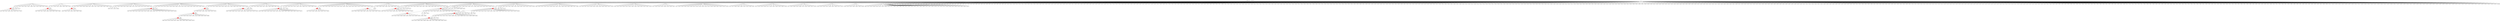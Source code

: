 digraph g {
	"66" -> "67";
	"67" [color=indianred1, style=filled, label="23"];
	"65" -> "66";
	"66" [label="22"];
	"63" -> "64";
	"64" [color=indianred1, style=filled, label="4"];
	"62" -> "63";
	"63" [label="49"];
	"55" -> "56";
	"56" [color=indianred1, style=filled, label="13"];
	"54" -> "55";
	"55" [label="29"];
	"44" -> "45";
	"45" [label="10"];
	"42" -> "43";
	"43" [color=indianred1, style=filled, label="3"];
	"41" -> "42";
	"42" [label="8"];
	"39" -> "40";
	"40" [color=indianred1, style=filled, label="37"];
	"38" -> "39";
	"39" [label="1"];
	"37" -> "38";
	"38" [color=indianred1, style=filled, label="6"];
	"36" -> "37";
	"37" [label="37"];
	"35" -> "36";
	"36" [color=indianred1, style=filled, label="12"];
	"34" -> "35";
	"35" [label="6"];
	"32" -> "33";
	"33" [color=indianred1, style=filled, label="38"];
	"31" -> "32";
	"32" [label="27"];
	"28" -> "29";
	"29" [color=indianred1, style=filled, label="20"];
	"27" -> "28";
	"28" [label="39"];
	"27" -> "30";
	"30" [label="33"];
	"25" -> "26";
	"26" [color=indianred1, style=filled, label="36"];
	"24" -> "25";
	"25" [label="41"];
	"22" -> "23";
	"23" [color=indianred1, style=filled, label="19"];
	"21" -> "22";
	"22" [label="26"];
	"18" -> "19";
	"19" [color=indianred1, style=filled, label="17"];
	"17" -> "18";
	"18" [label="21"];
	"17" -> "20";
	"20" [label="5"];
	"13" -> "14";
	"14" [color=indianred1, style=filled, label="34"];
	"13" -> "15";
	"15" [label="31"];
	"12" -> "13";
	"13" [label="35"];
	"11" -> "12";
	"12" [color=indianred1, style=filled, label="11"];
	"10" -> "11";
	"11" [label="34"];
	"10" -> "16";
	"16" [label="46"];
	"6" -> "7";
	"7" [color=indianred1, style=filled, label="44"];
	"5" -> "6";
	"6" [label="45"];
	"4" -> "5";
	"5" [color=indianred1, style=filled, label="28"];
	"3" -> "4";
	"4" [label="44"];
	"3" -> "8";
	"8" [label="9"];
	"2" -> "3";
	"3" [color=indianred1, style=filled, label="18"];
	"1" -> "2";
	"2" [label="28"];
	"1" -> "9";
	"9" [label="16"];
	"0" -> "1";
	"1" [label="18"];
	"0" -> "10";
	"10" [label="11"];
	"0" -> "17";
	"17" [label="17"];
	"0" -> "21";
	"21" [label="19"];
	"0" -> "24";
	"24" [label="36"];
	"0" -> "27";
	"27" [label="20"];
	"0" -> "31";
	"31" [label="38"];
	"0" -> "34";
	"34" [label="12"];
	"0" -> "41";
	"41" [label="3"];
	"0" -> "44";
	"44" [label="42"];
	"0" -> "46";
	"46" [label="30"];
	"0" -> "47";
	"47" [label="7"];
	"0" -> "48";
	"48" [label="14"];
	"0" -> "49";
	"49" [label="25"];
	"0" -> "50";
	"50" [label="43"];
	"0" -> "51";
	"51" [label="48"];
	"0" -> "52";
	"52" [label="15"];
	"0" -> "53";
	"53" [label="2"];
	"0" -> "54";
	"54" [label="13"];
	"0" -> "57";
	"57" [label="24"];
	"0" -> "58";
	"58" [label="32"];
	"0" -> "59";
	"59" [label="47"];
	"0" -> "60";
	"60" [label="40"];
	"0" -> "61";
	"61" [label="50"];
	"0" -> "62";
	"62" [label="4"];
	"0" -> "65";
	"65" [label="23"];
	"0" [label="germline"];
	"0" -> "cell1";
	"cell1" [shape=box];
	"0" -> "cell2";
	"cell2" [shape=box];
	"61" -> "cell3";
	"cell3" [shape=box];
	"26" -> "cell4";
	"cell4" [shape=box];
	"34" -> "cell5";
	"cell5" [shape=box];
	"0" -> "cell6";
	"cell6" [shape=box];
	"65" -> "cell7";
	"cell7" [shape=box];
	"0" -> "cell8";
	"cell8" [shape=box];
	"67" -> "cell9";
	"cell9" [shape=box];
	"47" -> "cell10";
	"cell10" [shape=box];
	"0" -> "cell11";
	"cell11" [shape=box];
	"0" -> "cell12";
	"cell12" [shape=box];
	"20" -> "cell13";
	"cell13" [shape=box];
	"0" -> "cell14";
	"cell14" [shape=box];
	"10" -> "cell15";
	"cell15" [shape=box];
	"0" -> "cell16";
	"cell16" [shape=box];
	"24" -> "cell17";
	"cell17" [shape=box];
	"0" -> "cell18";
	"cell18" [shape=box];
	"41" -> "cell19";
	"cell19" [shape=box];
	"43" -> "cell20";
	"cell20" [shape=box];
	"53" -> "cell21";
	"cell21" [shape=box];
	"0" -> "cell22";
	"cell22" [shape=box];
	"0" -> "cell23";
	"cell23" [shape=box];
	"0" -> "cell24";
	"cell24" [shape=box];
	"0" -> "cell25";
	"cell25" [shape=box];
	"0" -> "cell26";
	"cell26" [shape=box];
	"50" -> "cell27";
	"cell27" [shape=box];
	"5" -> "cell28";
	"cell28" [shape=box];
	"24" -> "cell29";
	"cell29" [shape=box];
	"0" -> "cell30";
	"cell30" [shape=box];
	"1" -> "cell31";
	"cell31" [shape=box];
	"48" -> "cell32";
	"cell32" [shape=box];
	"45" -> "cell33";
	"cell33" [shape=box];
	"3" -> "cell34";
	"cell34" [shape=box];
	"5" -> "cell35";
	"cell35" [shape=box];
	"19" -> "cell36";
	"cell36" [shape=box];
	"44" -> "cell37";
	"cell37" [shape=box];
	"17" -> "cell38";
	"cell38" [shape=box];
	"60" -> "cell39";
	"cell39" [shape=box];
	"0" -> "cell40";
	"cell40" [shape=box];
	"64" -> "cell41";
	"cell41" [shape=box];
	"51" -> "cell42";
	"cell42" [shape=box];
	"42" -> "cell43";
	"cell43" [shape=box];
	"0" -> "cell44";
	"cell44" [shape=box];
	"0" -> "cell45";
	"cell45" [shape=box];
	"0" -> "cell46";
	"cell46" [shape=box];
	"0" -> "cell47";
	"cell47" [shape=box];
	"47" -> "cell48";
	"cell48" [shape=box];
	"0" -> "cell49";
	"cell49" [shape=box];
	"9" -> "cell50";
	"cell50" [shape=box];
	"43" -> "cell51";
	"cell51" [shape=box];
	"0" -> "cell52";
	"cell52" [shape=box];
	"43" -> "cell53";
	"cell53" [shape=box];
	"0" -> "cell54";
	"cell54" [shape=box];
	"31" -> "cell55";
	"cell55" [shape=box];
	"40" -> "cell56";
	"cell56" [shape=box];
	"47" -> "cell57";
	"cell57" [shape=box];
	"0" -> "cell58";
	"cell58" [shape=box];
	"59" -> "cell59";
	"cell59" [shape=box];
	"0" -> "cell60";
	"cell60" [shape=box];
	"0" -> "cell61";
	"cell61" [shape=box];
	"29" -> "cell62";
	"cell62" [shape=box];
	"58" -> "cell63";
	"cell63" [shape=box];
	"1" -> "cell64";
	"cell64" [shape=box];
	"64" -> "cell65";
	"cell65" [shape=box];
	"0" -> "cell66";
	"cell66" [shape=box];
	"67" -> "cell67";
	"cell67" [shape=box];
	"0" -> "cell68";
	"cell68" [shape=box];
	"0" -> "cell69";
	"cell69" [shape=box];
	"59" -> "cell70";
	"cell70" [shape=box];
	"0" -> "cell71";
	"cell71" [shape=box];
	"51" -> "cell72";
	"cell72" [shape=box];
	"38" -> "cell73";
	"cell73" [shape=box];
	"0" -> "cell74";
	"cell74" [shape=box];
	"34" -> "cell75";
	"cell75" [shape=box];
	"0" -> "cell76";
	"cell76" [shape=box];
	"49" -> "cell77";
	"cell77" [shape=box];
	"0" -> "cell78";
	"cell78" [shape=box];
	"14" -> "cell79";
	"cell79" [shape=box];
	"0" -> "cell80";
	"cell80" [shape=box];
	"67" -> "cell81";
	"cell81" [shape=box];
	"27" -> "cell82";
	"cell82" [shape=box];
	"3" -> "cell83";
	"cell83" [shape=box];
	"0" -> "cell84";
	"cell84" [shape=box];
	"0" -> "cell85";
	"cell85" [shape=box];
	"29" -> "cell86";
	"cell86" [shape=box];
	"0" -> "cell87";
	"cell87" [shape=box];
	"12" -> "cell88";
	"cell88" [shape=box];
	"0" -> "cell89";
	"cell89" [shape=box];
	"0" -> "cell90";
	"cell90" [shape=box];
	"0" -> "cell91";
	"cell91" [shape=box];
	"0" -> "cell92";
	"cell92" [shape=box];
	"0" -> "cell93";
	"cell93" [shape=box];
	"0" -> "cell94";
	"cell94" [shape=box];
	"8" -> "cell95";
	"cell95" [shape=box];
	"0" -> "cell96";
	"cell96" [shape=box];
	"0" -> "cell97";
	"cell97" [shape=box];
	"39" -> "cell98";
	"cell98" [shape=box];
	"46" -> "cell99";
	"cell99" [shape=box];
	"0" -> "cell100";
	"cell100" [shape=box];
	"0" -> "cell101";
	"cell101" [shape=box];
	"23" -> "cell102";
	"cell102" [shape=box];
	"26" -> "cell103";
	"cell103" [shape=box];
	"43" -> "cell104";
	"cell104" [shape=box];
	"56" -> "cell105";
	"cell105" [shape=box];
	"58" -> "cell106";
	"cell106" [shape=box];
	"19" -> "cell107";
	"cell107" [shape=box];
	"11" -> "cell108";
	"cell108" [shape=box];
	"0" -> "cell109";
	"cell109" [shape=box];
	"0" -> "cell110";
	"cell110" [shape=box];
	"62" -> "cell111";
	"cell111" [shape=box];
	"0" -> "cell112";
	"cell112" [shape=box];
	"7" -> "cell113";
	"cell113" [shape=box];
	"40" -> "cell114";
	"cell114" [shape=box];
	"4" -> "cell115";
	"cell115" [shape=box];
	"52" -> "cell116";
	"cell116" [shape=box];
	"0" -> "cell117";
	"cell117" [shape=box];
	"0" -> "cell118";
	"cell118" [shape=box];
	"40" -> "cell119";
	"cell119" [shape=box];
	"0" -> "cell120";
	"cell120" [shape=box];
	"0" -> "cell121";
	"cell121" [shape=box];
	"0" -> "cell122";
	"cell122" [shape=box];
	"61" -> "cell123";
	"cell123" [shape=box];
	"47" -> "cell124";
	"cell124" [shape=box];
	"0" -> "cell125";
	"cell125" [shape=box];
	"0" -> "cell126";
	"cell126" [shape=box];
	"0" -> "cell127";
	"cell127" [shape=box];
	"41" -> "cell128";
	"cell128" [shape=box];
	"3" -> "cell129";
	"cell129" [shape=box];
	"0" -> "cell130";
	"cell130" [shape=box];
	"5" -> "cell131";
	"cell131" [shape=box];
	"0" -> "cell132";
	"cell132" [shape=box];
	"65" -> "cell133";
	"cell133" [shape=box];
	"0" -> "cell134";
	"cell134" [shape=box];
	"0" -> "cell135";
	"cell135" [shape=box];
	"0" -> "cell136";
	"cell136" [shape=box];
	"0" -> "cell137";
	"cell137" [shape=box];
	"0" -> "cell138";
	"cell138" [shape=box];
	"35" -> "cell139";
	"cell139" [shape=box];
	"3" -> "cell140";
	"cell140" [shape=box];
	"61" -> "cell141";
	"cell141" [shape=box];
	"42" -> "cell142";
	"cell142" [shape=box];
	"66" -> "cell143";
	"cell143" [shape=box];
	"14" -> "cell144";
	"cell144" [shape=box];
	"0" -> "cell145";
	"cell145" [shape=box];
	"0" -> "cell146";
	"cell146" [shape=box];
	"0" -> "cell147";
	"cell147" [shape=box];
	"41" -> "cell148";
	"cell148" [shape=box];
	"0" -> "cell149";
	"cell149" [shape=box];
	"31" -> "cell150";
	"cell150" [shape=box];
	"0" -> "cell151";
	"cell151" [shape=box];
	"1" -> "cell152";
	"cell152" [shape=box];
	"0" -> "cell153";
	"cell153" [shape=box];
	"0" -> "cell154";
	"cell154" [shape=box];
	"16" -> "cell155";
	"cell155" [shape=box];
	"38" -> "cell156";
	"cell156" [shape=box];
	"16" -> "cell157";
	"cell157" [shape=box];
	"24" -> "cell158";
	"cell158" [shape=box];
	"0" -> "cell159";
	"cell159" [shape=box];
	"0" -> "cell160";
	"cell160" [shape=box];
	"38" -> "cell161";
	"cell161" [shape=box];
	"0" -> "cell162";
	"cell162" [shape=box];
	"0" -> "cell163";
	"cell163" [shape=box];
	"17" -> "cell164";
	"cell164" [shape=box];
	"4" -> "cell165";
	"cell165" [shape=box];
	"0" -> "cell166";
	"cell166" [shape=box];
	"0" -> "cell167";
	"cell167" [shape=box];
	"0" -> "cell168";
	"cell168" [shape=box];
	"49" -> "cell169";
	"cell169" [shape=box];
	"0" -> "cell170";
	"cell170" [shape=box];
	"0" -> "cell171";
	"cell171" [shape=box];
	"0" -> "cell172";
	"cell172" [shape=box];
	"19" -> "cell173";
	"cell173" [shape=box];
	"0" -> "cell174";
	"cell174" [shape=box];
	"0" -> "cell175";
	"cell175" [shape=box];
	"0" -> "cell176";
	"cell176" [shape=box];
	"12" -> "cell177";
	"cell177" [shape=box];
	"7" -> "cell178";
	"cell178" [shape=box];
	"0" -> "cell179";
	"cell179" [shape=box];
	"40" -> "cell180";
	"cell180" [shape=box];
	"0" -> "cell181";
	"cell181" [shape=box];
	"0" -> "cell182";
	"cell182" [shape=box];
	"33" -> "cell183";
	"cell183" [shape=box];
	"44" -> "cell184";
	"cell184" [shape=box];
	"0" -> "cell185";
	"cell185" [shape=box];
	"27" -> "cell186";
	"cell186" [shape=box];
	"3" -> "cell187";
	"cell187" [shape=box];
	"52" -> "cell188";
	"cell188" [shape=box];
	"0" -> "cell189";
	"cell189" [shape=box];
	"0" -> "cell190";
	"cell190" [shape=box];
	"17" -> "cell191";
	"cell191" [shape=box];
	"50" -> "cell192";
	"cell192" [shape=box];
	"49" -> "cell193";
	"cell193" [shape=box];
	"0" -> "cell194";
	"cell194" [shape=box];
	"8" -> "cell195";
	"cell195" [shape=box];
	"0" -> "cell196";
	"cell196" [shape=box];
	"0" -> "cell197";
	"cell197" [shape=box];
	"50" -> "cell198";
	"cell198" [shape=box];
	"0" -> "cell199";
	"cell199" [shape=box];
	"0" -> "cell200";
	"cell200" [shape=box];
	"0" -> "cell201";
	"cell201" [shape=box];
	"14" -> "cell202";
	"cell202" [shape=box];
	"57" -> "cell203";
	"cell203" [shape=box];
	"56" -> "cell204";
	"cell204" [shape=box];
	"0" -> "cell205";
	"cell205" [shape=box];
	"36" -> "cell206";
	"cell206" [shape=box];
	"5" -> "cell207";
	"cell207" [shape=box];
	"50" -> "cell208";
	"cell208" [shape=box];
	"0" -> "cell209";
	"cell209" [shape=box];
	"54" -> "cell210";
	"cell210" [shape=box];
	"0" -> "cell211";
	"cell211" [shape=box];
	"0" -> "cell212";
	"cell212" [shape=box];
	"0" -> "cell213";
	"cell213" [shape=box];
	"0" -> "cell214";
	"cell214" [shape=box];
	"0" -> "cell215";
	"cell215" [shape=box];
	"10" -> "cell216";
	"cell216" [shape=box];
	"10" -> "cell217";
	"cell217" [shape=box];
	"0" -> "cell218";
	"cell218" [shape=box];
	"0" -> "cell219";
	"cell219" [shape=box];
	"0" -> "cell220";
	"cell220" [shape=box];
	"0" -> "cell221";
	"cell221" [shape=box];
	"0" -> "cell222";
	"cell222" [shape=box];
	"49" -> "cell223";
	"cell223" [shape=box];
	"34" -> "cell224";
	"cell224" [shape=box];
	"0" -> "cell225";
	"cell225" [shape=box];
	"58" -> "cell226";
	"cell226" [shape=box];
	"0" -> "cell227";
	"cell227" [shape=box];
	"0" -> "cell228";
	"cell228" [shape=box];
	"0" -> "cell229";
	"cell229" [shape=box];
	"0" -> "cell230";
	"cell230" [shape=box];
	"27" -> "cell231";
	"cell231" [shape=box];
	"52" -> "cell232";
	"cell232" [shape=box];
	"0" -> "cell233";
	"cell233" [shape=box];
	"0" -> "cell234";
	"cell234" [shape=box];
	"0" -> "cell235";
	"cell235" [shape=box];
	"44" -> "cell236";
	"cell236" [shape=box];
	"0" -> "cell237";
	"cell237" [shape=box];
	"46" -> "cell238";
	"cell238" [shape=box];
	"0" -> "cell239";
	"cell239" [shape=box];
	"48" -> "cell240";
	"cell240" [shape=box];
	"1" -> "cell241";
	"cell241" [shape=box];
	"60" -> "cell242";
	"cell242" [shape=box];
	"57" -> "cell243";
	"cell243" [shape=box];
	"0" -> "cell244";
	"cell244" [shape=box];
	"0" -> "cell245";
	"cell245" [shape=box];
	"3" -> "cell246";
	"cell246" [shape=box];
	"40" -> "cell247";
	"cell247" [shape=box];
	"0" -> "cell248";
	"cell248" [shape=box];
	"0" -> "cell249";
	"cell249" [shape=box];
	"0" -> "cell250";
	"cell250" [shape=box];
	"12" -> "cell251";
	"cell251" [shape=box];
	"67" -> "cell252";
	"cell252" [shape=box];
	"47" -> "cell253";
	"cell253" [shape=box];
	"17" -> "cell254";
	"cell254" [shape=box];
	"62" -> "cell255";
	"cell255" [shape=box];
	"57" -> "cell256";
	"cell256" [shape=box];
	"0" -> "cell257";
	"cell257" [shape=box];
	"0" -> "cell258";
	"cell258" [shape=box];
	"29" -> "cell259";
	"cell259" [shape=box];
	"0" -> "cell260";
	"cell260" [shape=box];
	"3" -> "cell261";
	"cell261" [shape=box];
	"0" -> "cell262";
	"cell262" [shape=box];
	"26" -> "cell263";
	"cell263" [shape=box];
	"50" -> "cell264";
	"cell264" [shape=box];
	"29" -> "cell265";
	"cell265" [shape=box];
	"66" -> "cell266";
	"cell266" [shape=box];
	"62" -> "cell267";
	"cell267" [shape=box];
	"0" -> "cell268";
	"cell268" [shape=box];
	"61" -> "cell269";
	"cell269" [shape=box];
	"0" -> "cell270";
	"cell270" [shape=box];
	"37" -> "cell271";
	"cell271" [shape=box];
	"0" -> "cell272";
	"cell272" [shape=box];
	"27" -> "cell273";
	"cell273" [shape=box];
	"0" -> "cell274";
	"cell274" [shape=box];
	"41" -> "cell275";
	"cell275" [shape=box];
	"0" -> "cell276";
	"cell276" [shape=box];
	"64" -> "cell277";
	"cell277" [shape=box];
	"48" -> "cell278";
	"cell278" [shape=box];
	"0" -> "cell279";
	"cell279" [shape=box];
	"0" -> "cell280";
	"cell280" [shape=box];
	"54" -> "cell281";
	"cell281" [shape=box];
	"12" -> "cell282";
	"cell282" [shape=box];
	"0" -> "cell283";
	"cell283" [shape=box];
	"48" -> "cell284";
	"cell284" [shape=box];
	"0" -> "cell285";
	"cell285" [shape=box];
	"0" -> "cell286";
	"cell286" [shape=box];
	"46" -> "cell287";
	"cell287" [shape=box];
	"10" -> "cell288";
	"cell288" [shape=box];
	"0" -> "cell289";
	"cell289" [shape=box];
	"54" -> "cell290";
	"cell290" [shape=box];
	"40" -> "cell291";
	"cell291" [shape=box];
	"0" -> "cell292";
	"cell292" [shape=box];
	"34" -> "cell293";
	"cell293" [shape=box];
	"46" -> "cell294";
	"cell294" [shape=box];
	"0" -> "cell295";
	"cell295" [shape=box];
	"54" -> "cell296";
	"cell296" [shape=box];
	"0" -> "cell297";
	"cell297" [shape=box];
	"0" -> "cell298";
	"cell298" [shape=box];
	"0" -> "cell299";
	"cell299" [shape=box];
	"3" -> "cell300";
	"cell300" [shape=box];
	"0" -> "cell301";
	"cell301" [shape=box];
	"0" -> "cell302";
	"cell302" [shape=box];
	"0" -> "cell303";
	"cell303" [shape=box];
	"59" -> "cell304";
	"cell304" [shape=box];
	"0" -> "cell305";
	"cell305" [shape=box];
	"50" -> "cell306";
	"cell306" [shape=box];
	"0" -> "cell307";
	"cell307" [shape=box];
	"0" -> "cell308";
	"cell308" [shape=box];
	"0" -> "cell309";
	"cell309" [shape=box];
	"0" -> "cell310";
	"cell310" [shape=box];
	"0" -> "cell311";
	"cell311" [shape=box];
	"0" -> "cell312";
	"cell312" [shape=box];
	"23" -> "cell313";
	"cell313" [shape=box];
	"0" -> "cell314";
	"cell314" [shape=box];
	"46" -> "cell315";
	"cell315" [shape=box];
	"0" -> "cell316";
	"cell316" [shape=box];
	"5" -> "cell317";
	"cell317" [shape=box];
	"65" -> "cell318";
	"cell318" [shape=box];
	"0" -> "cell319";
	"cell319" [shape=box];
	"34" -> "cell320";
	"cell320" [shape=box];
	"0" -> "cell321";
	"cell321" [shape=box];
	"0" -> "cell322";
	"cell322" [shape=box];
	"0" -> "cell323";
	"cell323" [shape=box];
	"63" -> "cell324";
	"cell324" [shape=box];
	"0" -> "cell325";
	"cell325" [shape=box];
	"0" -> "cell326";
	"cell326" [shape=box];
	"65" -> "cell327";
	"cell327" [shape=box];
	"29" -> "cell328";
	"cell328" [shape=box];
	"0" -> "cell329";
	"cell329" [shape=box];
	"0" -> "cell330";
	"cell330" [shape=box];
	"41" -> "cell331";
	"cell331" [shape=box];
	"47" -> "cell332";
	"cell332" [shape=box];
	"27" -> "cell333";
	"cell333" [shape=box];
	"12" -> "cell334";
	"cell334" [shape=box];
	"0" -> "cell335";
	"cell335" [shape=box];
	"0" -> "cell336";
	"cell336" [shape=box];
	"0" -> "cell337";
	"cell337" [shape=box];
	"0" -> "cell338";
	"cell338" [shape=box];
	"33" -> "cell339";
	"cell339" [shape=box];
	"21" -> "cell340";
	"cell340" [shape=box];
	"0" -> "cell341";
	"cell341" [shape=box];
	"0" -> "cell342";
	"cell342" [shape=box];
	"0" -> "cell343";
	"cell343" [shape=box];
	"19" -> "cell344";
	"cell344" [shape=box];
	"0" -> "cell345";
	"cell345" [shape=box];
	"0" -> "cell346";
	"cell346" [shape=box];
	"0" -> "cell347";
	"cell347" [shape=box];
	"0" -> "cell348";
	"cell348" [shape=box];
	"0" -> "cell349";
	"cell349" [shape=box];
	"21" -> "cell350";
	"cell350" [shape=box];
	"40" -> "cell351";
	"cell351" [shape=box];
	"0" -> "cell352";
	"cell352" [shape=box];
	"29" -> "cell353";
	"cell353" [shape=box];
	"0" -> "cell354";
	"cell354" [shape=box];
	"0" -> "cell355";
	"cell355" [shape=box];
	"0" -> "cell356";
	"cell356" [shape=box];
	"36" -> "cell357";
	"cell357" [shape=box];
	"7" -> "cell358";
	"cell358" [shape=box];
	"60" -> "cell359";
	"cell359" [shape=box];
	"14" -> "cell360";
	"cell360" [shape=box];
	"0" -> "cell361";
	"cell361" [shape=box];
	"1" -> "cell362";
	"cell362" [shape=box];
	"26" -> "cell363";
	"cell363" [shape=box];
	"31" -> "cell364";
	"cell364" [shape=box];
	"14" -> "cell365";
	"cell365" [shape=box];
	"59" -> "cell366";
	"cell366" [shape=box];
	"5" -> "cell367";
	"cell367" [shape=box];
	"46" -> "cell368";
	"cell368" [shape=box];
	"33" -> "cell369";
	"cell369" [shape=box];
	"0" -> "cell370";
	"cell370" [shape=box];
	"0" -> "cell371";
	"cell371" [shape=box];
	"27" -> "cell372";
	"cell372" [shape=box];
	"0" -> "cell373";
	"cell373" [shape=box];
	"50" -> "cell374";
	"cell374" [shape=box];
	"0" -> "cell375";
	"cell375" [shape=box];
	"0" -> "cell376";
	"cell376" [shape=box];
	"45" -> "cell377";
	"cell377" [shape=box];
	"0" -> "cell378";
	"cell378" [shape=box];
	"0" -> "cell379";
	"cell379" [shape=box];
	"0" -> "cell380";
	"cell380" [shape=box];
	"7" -> "cell381";
	"cell381" [shape=box];
	"0" -> "cell382";
	"cell382" [shape=box];
	"12" -> "cell383";
	"cell383" [shape=box];
	"0" -> "cell384";
	"cell384" [shape=box];
	"17" -> "cell385";
	"cell385" [shape=box];
	"7" -> "cell386";
	"cell386" [shape=box];
	"0" -> "cell387";
	"cell387" [shape=box];
	"0" -> "cell388";
	"cell388" [shape=box];
	"6" -> "cell389";
	"cell389" [shape=box];
	"5" -> "cell390";
	"cell390" [shape=box];
	"0" -> "cell391";
	"cell391" [shape=box];
	"0" -> "cell392";
	"cell392" [shape=box];
	"0" -> "cell393";
	"cell393" [shape=box];
	"0" -> "cell394";
	"cell394" [shape=box];
	"0" -> "cell395";
	"cell395" [shape=box];
	"31" -> "cell396";
	"cell396" [shape=box];
	"0" -> "cell397";
	"cell397" [shape=box];
	"0" -> "cell398";
	"cell398" [shape=box];
	"54" -> "cell399";
	"cell399" [shape=box];
	"0" -> "cell400";
	"cell400" [shape=box];
	"0" -> "cell401";
	"cell401" [shape=box];
	"1" -> "cell402";
	"cell402" [shape=box];
	"3" -> "cell403";
	"cell403" [shape=box];
	"50" -> "cell404";
	"cell404" [shape=box];
	"0" -> "cell405";
	"cell405" [shape=box];
	"43" -> "cell406";
	"cell406" [shape=box];
	"0" -> "cell407";
	"cell407" [shape=box];
	"0" -> "cell408";
	"cell408" [shape=box];
	"49" -> "cell409";
	"cell409" [shape=box];
	"0" -> "cell410";
	"cell410" [shape=box];
	"0" -> "cell411";
	"cell411" [shape=box];
	"0" -> "cell412";
	"cell412" [shape=box];
	"56" -> "cell413";
	"cell413" [shape=box];
	"31" -> "cell414";
	"cell414" [shape=box];
	"0" -> "cell415";
	"cell415" [shape=box];
	"0" -> "cell416";
	"cell416" [shape=box];
	"0" -> "cell417";
	"cell417" [shape=box];
	"0" -> "cell418";
	"cell418" [shape=box];
	"0" -> "cell419";
	"cell419" [shape=box];
	"29" -> "cell420";
	"cell420" [shape=box];
	"0" -> "cell421";
	"cell421" [shape=box];
	"0" -> "cell422";
	"cell422" [shape=box];
	"0" -> "cell423";
	"cell423" [shape=box];
	"0" -> "cell424";
	"cell424" [shape=box];
	"0" -> "cell425";
	"cell425" [shape=box];
	"0" -> "cell426";
	"cell426" [shape=box];
	"0" -> "cell427";
	"cell427" [shape=box];
	"0" -> "cell428";
	"cell428" [shape=box];
	"0" -> "cell429";
	"cell429" [shape=box];
	"0" -> "cell430";
	"cell430" [shape=box];
	"0" -> "cell431";
	"cell431" [shape=box];
	"43" -> "cell432";
	"cell432" [shape=box];
	"0" -> "cell433";
	"cell433" [shape=box];
	"44" -> "cell434";
	"cell434" [shape=box];
	"34" -> "cell435";
	"cell435" [shape=box];
	"17" -> "cell436";
	"cell436" [shape=box];
	"10" -> "cell437";
	"cell437" [shape=box];
	"50" -> "cell438";
	"cell438" [shape=box];
	"0" -> "cell439";
	"cell439" [shape=box];
	"1" -> "cell440";
	"cell440" [shape=box];
	"16" -> "cell441";
	"cell441" [shape=box];
	"0" -> "cell442";
	"cell442" [shape=box];
	"0" -> "cell443";
	"cell443" [shape=box];
	"6" -> "cell444";
	"cell444" [shape=box];
	"0" -> "cell445";
	"cell445" [shape=box];
	"59" -> "cell446";
	"cell446" [shape=box];
	"0" -> "cell447";
	"cell447" [shape=box];
	"14" -> "cell448";
	"cell448" [shape=box];
	"41" -> "cell449";
	"cell449" [shape=box];
	"60" -> "cell450";
	"cell450" [shape=box];
	"13" -> "cell451";
	"cell451" [shape=box];
	"64" -> "cell452";
	"cell452" [shape=box];
	"15" -> "cell453";
	"cell453" [shape=box];
	"24" -> "cell454";
	"cell454" [shape=box];
	"0" -> "cell455";
	"cell455" [shape=box];
	"0" -> "cell456";
	"cell456" [shape=box];
	"59" -> "cell457";
	"cell457" [shape=box];
	"0" -> "cell458";
	"cell458" [shape=box];
	"52" -> "cell459";
	"cell459" [shape=box];
	"10" -> "cell460";
	"cell460" [shape=box];
	"4" -> "cell461";
	"cell461" [shape=box];
	"41" -> "cell462";
	"cell462" [shape=box];
	"0" -> "cell463";
	"cell463" [shape=box];
	"49" -> "cell464";
	"cell464" [shape=box];
	"0" -> "cell465";
	"cell465" [shape=box];
	"34" -> "cell466";
	"cell466" [shape=box];
	"33" -> "cell467";
	"cell467" [shape=box];
	"51" -> "cell468";
	"cell468" [shape=box];
	"21" -> "cell469";
	"cell469" [shape=box];
	"38" -> "cell470";
	"cell470" [shape=box];
	"10" -> "cell471";
	"cell471" [shape=box];
	"0" -> "cell472";
	"cell472" [shape=box];
	"45" -> "cell473";
	"cell473" [shape=box];
	"48" -> "cell474";
	"cell474" [shape=box];
	"0" -> "cell475";
	"cell475" [shape=box];
	"67" -> "cell476";
	"cell476" [shape=box];
	"0" -> "cell477";
	"cell477" [shape=box];
	"5" -> "cell478";
	"cell478" [shape=box];
	"0" -> "cell479";
	"cell479" [shape=box];
	"12" -> "cell480";
	"cell480" [shape=box];
	"36" -> "cell481";
	"cell481" [shape=box];
	"48" -> "cell482";
	"cell482" [shape=box];
	"0" -> "cell483";
	"cell483" [shape=box];
	"0" -> "cell484";
	"cell484" [shape=box];
	"7" -> "cell485";
	"cell485" [shape=box];
	"0" -> "cell486";
	"cell486" [shape=box];
	"5" -> "cell487";
	"cell487" [shape=box];
	"0" -> "cell488";
	"cell488" [shape=box];
	"0" -> "cell489";
	"cell489" [shape=box];
	"18" -> "cell490";
	"cell490" [shape=box];
	"0" -> "cell491";
	"cell491" [shape=box];
	"0" -> "cell492";
	"cell492" [shape=box];
	"6" -> "cell493";
	"cell493" [shape=box];
	"0" -> "cell494";
	"cell494" [shape=box];
	"0" -> "cell495";
	"cell495" [shape=box];
	"0" -> "cell496";
	"cell496" [shape=box];
	"0" -> "cell497";
	"cell497" [shape=box];
	"19" -> "cell498";
	"cell498" [shape=box];
	"0" -> "cell499";
	"cell499" [shape=box];
	"0" -> "cell500";
	"cell500" [shape=box];
	"36" -> "cell501";
	"cell501" [shape=box];
	"0" -> "cell502";
	"cell502" [shape=box];
	"0" -> "cell503";
	"cell503" [shape=box];
	"0" -> "cell504";
	"cell504" [shape=box];
	"33" -> "cell505";
	"cell505" [shape=box];
	"0" -> "cell506";
	"cell506" [shape=box];
	"0" -> "cell507";
	"cell507" [shape=box];
	"0" -> "cell508";
	"cell508" [shape=box];
	"0" -> "cell509";
	"cell509" [shape=box];
	"56" -> "cell510";
	"cell510" [shape=box];
	"19" -> "cell511";
	"cell511" [shape=box];
	"0" -> "cell512";
	"cell512" [shape=box];
	"56" -> "cell513";
	"cell513" [shape=box];
	"59" -> "cell514";
	"cell514" [shape=box];
	"26" -> "cell515";
	"cell515" [shape=box];
	"0" -> "cell516";
	"cell516" [shape=box];
	"0" -> "cell517";
	"cell517" [shape=box];
	"0" -> "cell518";
	"cell518" [shape=box];
	"53" -> "cell519";
	"cell519" [shape=box];
	"0" -> "cell520";
	"cell520" [shape=box];
	"29" -> "cell521";
	"cell521" [shape=box];
	"48" -> "cell522";
	"cell522" [shape=box];
	"0" -> "cell523";
	"cell523" [shape=box];
	"48" -> "cell524";
	"cell524" [shape=box];
	"48" -> "cell525";
	"cell525" [shape=box];
	"44" -> "cell526";
	"cell526" [shape=box];
	"0" -> "cell527";
	"cell527" [shape=box];
	"23" -> "cell528";
	"cell528" [shape=box];
	"0" -> "cell529";
	"cell529" [shape=box];
	"0" -> "cell530";
	"cell530" [shape=box];
	"33" -> "cell531";
	"cell531" [shape=box];
	"0" -> "cell532";
	"cell532" [shape=box];
	"0" -> "cell533";
	"cell533" [shape=box];
	"0" -> "cell534";
	"cell534" [shape=box];
	"0" -> "cell535";
	"cell535" [shape=box];
	"0" -> "cell536";
	"cell536" [shape=box];
	"7" -> "cell537";
	"cell537" [shape=box];
	"0" -> "cell538";
	"cell538" [shape=box];
	"0" -> "cell539";
	"cell539" [shape=box];
	"0" -> "cell540";
	"cell540" [shape=box];
	"57" -> "cell541";
	"cell541" [shape=box];
	"0" -> "cell542";
	"cell542" [shape=box];
	"0" -> "cell543";
	"cell543" [shape=box];
	"12" -> "cell544";
	"cell544" [shape=box];
	"0" -> "cell545";
	"cell545" [shape=box];
	"0" -> "cell546";
	"cell546" [shape=box];
	"0" -> "cell547";
	"cell547" [shape=box];
	"0" -> "cell548";
	"cell548" [shape=box];
	"53" -> "cell549";
	"cell549" [shape=box];
	"0" -> "cell550";
	"cell550" [shape=box];
	"0" -> "cell551";
	"cell551" [shape=box];
	"0" -> "cell552";
	"cell552" [shape=box];
	"0" -> "cell553";
	"cell553" [shape=box];
	"60" -> "cell554";
	"cell554" [shape=box];
	"29" -> "cell555";
	"cell555" [shape=box];
	"57" -> "cell556";
	"cell556" [shape=box];
	"0" -> "cell557";
	"cell557" [shape=box];
	"0" -> "cell558";
	"cell558" [shape=box];
	"0" -> "cell559";
	"cell559" [shape=box];
	"0" -> "cell560";
	"cell560" [shape=box];
	"33" -> "cell561";
	"cell561" [shape=box];
	"0" -> "cell562";
	"cell562" [shape=box];
	"0" -> "cell563";
	"cell563" [shape=box];
	"51" -> "cell564";
	"cell564" [shape=box];
	"10" -> "cell565";
	"cell565" [shape=box];
	"33" -> "cell566";
	"cell566" [shape=box];
	"0" -> "cell567";
	"cell567" [shape=box];
	"0" -> "cell568";
	"cell568" [shape=box];
	"47" -> "cell569";
	"cell569" [shape=box];
	"43" -> "cell570";
	"cell570" [shape=box];
	"0" -> "cell571";
	"cell571" [shape=box];
	"18" -> "cell572";
	"cell572" [shape=box];
	"0" -> "cell573";
	"cell573" [shape=box];
	"0" -> "cell574";
	"cell574" [shape=box];
	"53" -> "cell575";
	"cell575" [shape=box];
	"0" -> "cell576";
	"cell576" [shape=box];
	"0" -> "cell577";
	"cell577" [shape=box];
	"0" -> "cell578";
	"cell578" [shape=box];
	"0" -> "cell579";
	"cell579" [shape=box];
	"19" -> "cell580";
	"cell580" [shape=box];
	"0" -> "cell581";
	"cell581" [shape=box];
	"46" -> "cell582";
	"cell582" [shape=box];
	"0" -> "cell583";
	"cell583" [shape=box];
	"0" -> "cell584";
	"cell584" [shape=box];
	"0" -> "cell585";
	"cell585" [shape=box];
	"0" -> "cell586";
	"cell586" [shape=box];
	"31" -> "cell587";
	"cell587" [shape=box];
	"0" -> "cell588";
	"cell588" [shape=box];
	"0" -> "cell589";
	"cell589" [shape=box];
	"0" -> "cell590";
	"cell590" [shape=box];
	"0" -> "cell591";
	"cell591" [shape=box];
	"0" -> "cell592";
	"cell592" [shape=box];
	"43" -> "cell593";
	"cell593" [shape=box];
	"0" -> "cell594";
	"cell594" [shape=box];
	"0" -> "cell595";
	"cell595" [shape=box];
	"0" -> "cell596";
	"cell596" [shape=box];
	"57" -> "cell597";
	"cell597" [shape=box];
	"61" -> "cell598";
	"cell598" [shape=box];
	"57" -> "cell599";
	"cell599" [shape=box];
	"50" -> "cell600";
	"cell600" [shape=box];
	"1" -> "cell601";
	"cell601" [shape=box];
	"0" -> "cell602";
	"cell602" [shape=box];
	"0" -> "cell603";
	"cell603" [shape=box];
	"56" -> "cell604";
	"cell604" [shape=box];
	"40" -> "cell605";
	"cell605" [shape=box];
	"21" -> "cell606";
	"cell606" [shape=box];
	"0" -> "cell607";
	"cell607" [shape=box];
	"29" -> "cell608";
	"cell608" [shape=box];
	"53" -> "cell609";
	"cell609" [shape=box];
	"18" -> "cell610";
	"cell610" [shape=box];
	"0" -> "cell611";
	"cell611" [shape=box];
	"0" -> "cell612";
	"cell612" [shape=box];
	"0" -> "cell613";
	"cell613" [shape=box];
	"61" -> "cell614";
	"cell614" [shape=box];
	"0" -> "cell615";
	"cell615" [shape=box];
	"3" -> "cell616";
	"cell616" [shape=box];
	"0" -> "cell617";
	"cell617" [shape=box];
	"67" -> "cell618";
	"cell618" [shape=box];
	"0" -> "cell619";
	"cell619" [shape=box];
	"23" -> "cell620";
	"cell620" [shape=box];
	"54" -> "cell621";
	"cell621" [shape=box];
	"21" -> "cell622";
	"cell622" [shape=box];
	"26" -> "cell623";
	"cell623" [shape=box];
	"60" -> "cell624";
	"cell624" [shape=box];
	"47" -> "cell625";
	"cell625" [shape=box];
	"0" -> "cell626";
	"cell626" [shape=box];
	"12" -> "cell627";
	"cell627" [shape=box];
	"60" -> "cell628";
	"cell628" [shape=box];
	"58" -> "cell629";
	"cell629" [shape=box];
	"31" -> "cell630";
	"cell630" [shape=box];
	"36" -> "cell631";
	"cell631" [shape=box];
	"61" -> "cell632";
	"cell632" [shape=box];
	"0" -> "cell633";
	"cell633" [shape=box];
	"0" -> "cell634";
	"cell634" [shape=box];
	"0" -> "cell635";
	"cell635" [shape=box];
	"59" -> "cell636";
	"cell636" [shape=box];
	"65" -> "cell637";
	"cell637" [shape=box];
	"0" -> "cell638";
	"cell638" [shape=box];
	"47" -> "cell639";
	"cell639" [shape=box];
	"0" -> "cell640";
	"cell640" [shape=box];
	"38" -> "cell641";
	"cell641" [shape=box];
	"46" -> "cell642";
	"cell642" [shape=box];
	"0" -> "cell643";
	"cell643" [shape=box];
	"17" -> "cell644";
	"cell644" [shape=box];
	"0" -> "cell645";
	"cell645" [shape=box];
	"0" -> "cell646";
	"cell646" [shape=box];
	"46" -> "cell647";
	"cell647" [shape=box];
	"10" -> "cell648";
	"cell648" [shape=box];
	"0" -> "cell649";
	"cell649" [shape=box];
	"0" -> "cell650";
	"cell650" [shape=box];
	"0" -> "cell651";
	"cell651" [shape=box];
	"0" -> "cell652";
	"cell652" [shape=box];
	"51" -> "cell653";
	"cell653" [shape=box];
	"54" -> "cell654";
	"cell654" [shape=box];
	"0" -> "cell655";
	"cell655" [shape=box];
	"0" -> "cell656";
	"cell656" [shape=box];
	"23" -> "cell657";
	"cell657" [shape=box];
	"16" -> "cell658";
	"cell658" [shape=box];
	"60" -> "cell659";
	"cell659" [shape=box];
	"65" -> "cell660";
	"cell660" [shape=box];
	"62" -> "cell661";
	"cell661" [shape=box];
	"17" -> "cell662";
	"cell662" [shape=box];
	"46" -> "cell663";
	"cell663" [shape=box];
	"41" -> "cell664";
	"cell664" [shape=box];
	"0" -> "cell665";
	"cell665" [shape=box];
	"0" -> "cell666";
	"cell666" [shape=box];
	"43" -> "cell667";
	"cell667" [shape=box];
	"17" -> "cell668";
	"cell668" [shape=box];
	"19" -> "cell669";
	"cell669" [shape=box];
	"0" -> "cell670";
	"cell670" [shape=box];
	"65" -> "cell671";
	"cell671" [shape=box];
	"36" -> "cell672";
	"cell672" [shape=box];
	"48" -> "cell673";
	"cell673" [shape=box];
	"12" -> "cell674";
	"cell674" [shape=box];
	"24" -> "cell675";
	"cell675" [shape=box];
	"0" -> "cell676";
	"cell676" [shape=box];
	"54" -> "cell677";
	"cell677" [shape=box];
	"0" -> "cell678";
	"cell678" [shape=box];
	"0" -> "cell679";
	"cell679" [shape=box];
	"64" -> "cell680";
	"cell680" [shape=box];
	"0" -> "cell681";
	"cell681" [shape=box];
	"0" -> "cell682";
	"cell682" [shape=box];
	"43" -> "cell683";
	"cell683" [shape=box];
	"14" -> "cell684";
	"cell684" [shape=box];
	"27" -> "cell685";
	"cell685" [shape=box];
	"0" -> "cell686";
	"cell686" [shape=box];
	"0" -> "cell687";
	"cell687" [shape=box];
	"62" -> "cell688";
	"cell688" [shape=box];
	"17" -> "cell689";
	"cell689" [shape=box];
	"0" -> "cell690";
	"cell690" [shape=box];
	"0" -> "cell691";
	"cell691" [shape=box];
	"0" -> "cell692";
	"cell692" [shape=box];
	"44" -> "cell693";
	"cell693" [shape=box];
	"17" -> "cell694";
	"cell694" [shape=box];
	"5" -> "cell695";
	"cell695" [shape=box];
	"0" -> "cell696";
	"cell696" [shape=box];
	"0" -> "cell697";
	"cell697" [shape=box];
	"31" -> "cell698";
	"cell698" [shape=box];
	"16" -> "cell699";
	"cell699" [shape=box];
	"14" -> "cell700";
	"cell700" [shape=box];
	"26" -> "cell701";
	"cell701" [shape=box];
	"24" -> "cell702";
	"cell702" [shape=box];
	"0" -> "cell703";
	"cell703" [shape=box];
	"44" -> "cell704";
	"cell704" [shape=box];
	"44" -> "cell705";
	"cell705" [shape=box];
	"41" -> "cell706";
	"cell706" [shape=box];
	"0" -> "cell707";
	"cell707" [shape=box];
	"0" -> "cell708";
	"cell708" [shape=box];
	"61" -> "cell709";
	"cell709" [shape=box];
	"0" -> "cell710";
	"cell710" [shape=box];
	"67" -> "cell711";
	"cell711" [shape=box];
	"0" -> "cell712";
	"cell712" [shape=box];
	"13" -> "cell713";
	"cell713" [shape=box];
	"52" -> "cell714";
	"cell714" [shape=box];
	"38" -> "cell715";
	"cell715" [shape=box];
	"0" -> "cell716";
	"cell716" [shape=box];
	"27" -> "cell717";
	"cell717" [shape=box];
	"0" -> "cell718";
	"cell718" [shape=box];
	"0" -> "cell719";
	"cell719" [shape=box];
	"41" -> "cell720";
	"cell720" [shape=box];
	"0" -> "cell721";
	"cell721" [shape=box];
	"66" -> "cell722";
	"cell722" [shape=box];
	"53" -> "cell723";
	"cell723" [shape=box];
	"0" -> "cell724";
	"cell724" [shape=box];
	"17" -> "cell725";
	"cell725" [shape=box];
	"59" -> "cell726";
	"cell726" [shape=box];
	"0" -> "cell727";
	"cell727" [shape=box];
	"0" -> "cell728";
	"cell728" [shape=box];
	"0" -> "cell729";
	"cell729" [shape=box];
	"0" -> "cell730";
	"cell730" [shape=box];
	"5" -> "cell731";
	"cell731" [shape=box];
	"48" -> "cell732";
	"cell732" [shape=box];
	"50" -> "cell733";
	"cell733" [shape=box];
	"0" -> "cell734";
	"cell734" [shape=box];
	"0" -> "cell735";
	"cell735" [shape=box];
	"0" -> "cell736";
	"cell736" [shape=box];
	"43" -> "cell737";
	"cell737" [shape=box];
	"3" -> "cell738";
	"cell738" [shape=box];
	"46" -> "cell739";
	"cell739" [shape=box];
	"19" -> "cell740";
	"cell740" [shape=box];
	"5" -> "cell741";
	"cell741" [shape=box];
	"0" -> "cell742";
	"cell742" [shape=box];
	"0" -> "cell743";
	"cell743" [shape=box];
	"3" -> "cell744";
	"cell744" [shape=box];
	"0" -> "cell745";
	"cell745" [shape=box];
	"0" -> "cell746";
	"cell746" [shape=box];
	"43" -> "cell747";
	"cell747" [shape=box];
	"0" -> "cell748";
	"cell748" [shape=box];
	"0" -> "cell749";
	"cell749" [shape=box];
	"0" -> "cell750";
	"cell750" [shape=box];
	"30" -> "cell751";
	"cell751" [shape=box];
	"0" -> "cell752";
	"cell752" [shape=box];
	"0" -> "cell753";
	"cell753" [shape=box];
	"43" -> "cell754";
	"cell754" [shape=box];
	"0" -> "cell755";
	"cell755" [shape=box];
	"23" -> "cell756";
	"cell756" [shape=box];
	"34" -> "cell757";
	"cell757" [shape=box];
	"0" -> "cell758";
	"cell758" [shape=box];
	"44" -> "cell759";
	"cell759" [shape=box];
	"0" -> "cell760";
	"cell760" [shape=box];
	"50" -> "cell761";
	"cell761" [shape=box];
	"1" -> "cell762";
	"cell762" [shape=box];
	"0" -> "cell763";
	"cell763" [shape=box];
	"0" -> "cell764";
	"cell764" [shape=box];
	"52" -> "cell765";
	"cell765" [shape=box];
	"64" -> "cell766";
	"cell766" [shape=box];
	"41" -> "cell767";
	"cell767" [shape=box];
	"24" -> "cell768";
	"cell768" [shape=box];
	"25" -> "cell769";
	"cell769" [shape=box];
	"0" -> "cell770";
	"cell770" [shape=box];
	"59" -> "cell771";
	"cell771" [shape=box];
	"17" -> "cell772";
	"cell772" [shape=box];
	"0" -> "cell773";
	"cell773" [shape=box];
	"32" -> "cell774";
	"cell774" [shape=box];
	"0" -> "cell775";
	"cell775" [shape=box];
	"0" -> "cell776";
	"cell776" [shape=box];
	"0" -> "cell777";
	"cell777" [shape=box];
	"0" -> "cell778";
	"cell778" [shape=box];
	"44" -> "cell779";
	"cell779" [shape=box];
	"17" -> "cell780";
	"cell780" [shape=box];
	"67" -> "cell781";
	"cell781" [shape=box];
	"51" -> "cell782";
	"cell782" [shape=box];
	"65" -> "cell783";
	"cell783" [shape=box];
	"60" -> "cell784";
	"cell784" [shape=box];
	"0" -> "cell785";
	"cell785" [shape=box];
	"0" -> "cell786";
	"cell786" [shape=box];
	"7" -> "cell787";
	"cell787" [shape=box];
	"11" -> "cell788";
	"cell788" [shape=box];
	"41" -> "cell789";
	"cell789" [shape=box];
	"0" -> "cell790";
	"cell790" [shape=box];
	"33" -> "cell791";
	"cell791" [shape=box];
	"51" -> "cell792";
	"cell792" [shape=box];
	"10" -> "cell793";
	"cell793" [shape=box];
	"44" -> "cell794";
	"cell794" [shape=box];
	"0" -> "cell795";
	"cell795" [shape=box];
	"0" -> "cell796";
	"cell796" [shape=box];
	"3" -> "cell797";
	"cell797" [shape=box];
	"33" -> "cell798";
	"cell798" [shape=box];
	"50" -> "cell799";
	"cell799" [shape=box];
	"10" -> "cell800";
	"cell800" [shape=box];
	"41" -> "cell801";
	"cell801" [shape=box];
	"0" -> "cell802";
	"cell802" [shape=box];
	"32" -> "cell803";
	"cell803" [shape=box];
	"0" -> "cell804";
	"cell804" [shape=box];
	"0" -> "cell805";
	"cell805" [shape=box];
	"65" -> "cell806";
	"cell806" [shape=box];
	"62" -> "cell807";
	"cell807" [shape=box];
	"50" -> "cell808";
	"cell808" [shape=box];
	"12" -> "cell809";
	"cell809" [shape=box];
	"0" -> "cell810";
	"cell810" [shape=box];
	"0" -> "cell811";
	"cell811" [shape=box];
	"52" -> "cell812";
	"cell812" [shape=box];
	"43" -> "cell813";
	"cell813" [shape=box];
	"4" -> "cell814";
	"cell814" [shape=box];
	"0" -> "cell815";
	"cell815" [shape=box];
	"0" -> "cell816";
	"cell816" [shape=box];
	"19" -> "cell817";
	"cell817" [shape=box];
	"27" -> "cell818";
	"cell818" [shape=box];
	"54" -> "cell819";
	"cell819" [shape=box];
	"0" -> "cell820";
	"cell820" [shape=box];
	"10" -> "cell821";
	"cell821" [shape=box];
	"34" -> "cell822";
	"cell822" [shape=box];
	"0" -> "cell823";
	"cell823" [shape=box];
	"0" -> "cell824";
	"cell824" [shape=box];
	"41" -> "cell825";
	"cell825" [shape=box];
	"43" -> "cell826";
	"cell826" [shape=box];
	"60" -> "cell827";
	"cell827" [shape=box];
	"49" -> "cell828";
	"cell828" [shape=box];
	"29" -> "cell829";
	"cell829" [shape=box];
	"7" -> "cell830";
	"cell830" [shape=box];
	"0" -> "cell831";
	"cell831" [shape=box];
	"64" -> "cell832";
	"cell832" [shape=box];
	"44" -> "cell833";
	"cell833" [shape=box];
	"0" -> "cell834";
	"cell834" [shape=box];
	"5" -> "cell835";
	"cell835" [shape=box];
	"0" -> "cell836";
	"cell836" [shape=box];
	"0" -> "cell837";
	"cell837" [shape=box];
	"58" -> "cell838";
	"cell838" [shape=box];
	"0" -> "cell839";
	"cell839" [shape=box];
	"60" -> "cell840";
	"cell840" [shape=box];
	"0" -> "cell841";
	"cell841" [shape=box];
	"24" -> "cell842";
	"cell842" [shape=box];
	"1" -> "cell843";
	"cell843" [shape=box];
	"3" -> "cell844";
	"cell844" [shape=box];
	"0" -> "cell845";
	"cell845" [shape=box];
	"0" -> "cell846";
	"cell846" [shape=box];
	"4" -> "cell847";
	"cell847" [shape=box];
	"0" -> "cell848";
	"cell848" [shape=box];
	"0" -> "cell849";
	"cell849" [shape=box];
	"44" -> "cell850";
	"cell850" [shape=box];
	"0" -> "cell851";
	"cell851" [shape=box];
	"0" -> "cell852";
	"cell852" [shape=box];
	"0" -> "cell853";
	"cell853" [shape=box];
	"40" -> "cell854";
	"cell854" [shape=box];
	"0" -> "cell855";
	"cell855" [shape=box];
	"34" -> "cell856";
	"cell856" [shape=box];
	"0" -> "cell857";
	"cell857" [shape=box];
	"47" -> "cell858";
	"cell858" [shape=box];
	"0" -> "cell859";
	"cell859" [shape=box];
	"0" -> "cell860";
	"cell860" [shape=box];
	"0" -> "cell861";
	"cell861" [shape=box];
	"16" -> "cell862";
	"cell862" [shape=box];
	"0" -> "cell863";
	"cell863" [shape=box];
	"52" -> "cell864";
	"cell864" [shape=box];
	"46" -> "cell865";
	"cell865" [shape=box];
	"38" -> "cell866";
	"cell866" [shape=box];
	"0" -> "cell867";
	"cell867" [shape=box];
	"21" -> "cell868";
	"cell868" [shape=box];
	"0" -> "cell869";
	"cell869" [shape=box];
	"34" -> "cell870";
	"cell870" [shape=box];
	"0" -> "cell871";
	"cell871" [shape=box];
	"34" -> "cell872";
	"cell872" [shape=box];
	"0" -> "cell873";
	"cell873" [shape=box];
	"0" -> "cell874";
	"cell874" [shape=box];
	"0" -> "cell875";
	"cell875" [shape=box];
	"0" -> "cell876";
	"cell876" [shape=box];
	"0" -> "cell877";
	"cell877" [shape=box];
	"38" -> "cell878";
	"cell878" [shape=box];
	"41" -> "cell879";
	"cell879" [shape=box];
	"24" -> "cell880";
	"cell880" [shape=box];
	"0" -> "cell881";
	"cell881" [shape=box];
	"29" -> "cell882";
	"cell882" [shape=box];
	"0" -> "cell883";
	"cell883" [shape=box];
	"24" -> "cell884";
	"cell884" [shape=box];
	"46" -> "cell885";
	"cell885" [shape=box];
	"21" -> "cell886";
	"cell886" [shape=box];
	"0" -> "cell887";
	"cell887" [shape=box];
	"0" -> "cell888";
	"cell888" [shape=box];
	"0" -> "cell889";
	"cell889" [shape=box];
	"24" -> "cell890";
	"cell890" [shape=box];
	"26" -> "cell891";
	"cell891" [shape=box];
	"0" -> "cell892";
	"cell892" [shape=box];
	"5" -> "cell893";
	"cell893" [shape=box];
	"5" -> "cell894";
	"cell894" [shape=box];
	"51" -> "cell895";
	"cell895" [shape=box];
	"0" -> "cell896";
	"cell896" [shape=box];
	"17" -> "cell897";
	"cell897" [shape=box];
	"0" -> "cell898";
	"cell898" [shape=box];
	"0" -> "cell899";
	"cell899" [shape=box];
	"0" -> "cell900";
	"cell900" [shape=box];
	"31" -> "cell901";
	"cell901" [shape=box];
	"61" -> "cell902";
	"cell902" [shape=box];
	"0" -> "cell903";
	"cell903" [shape=box];
	"0" -> "cell904";
	"cell904" [shape=box];
	"59" -> "cell905";
	"cell905" [shape=box];
	"0" -> "cell906";
	"cell906" [shape=box];
	"51" -> "cell907";
	"cell907" [shape=box];
	"0" -> "cell908";
	"cell908" [shape=box];
	"45" -> "cell909";
	"cell909" [shape=box];
	"31" -> "cell910";
	"cell910" [shape=box];
	"23" -> "cell911";
	"cell911" [shape=box];
	"64" -> "cell912";
	"cell912" [shape=box];
	"0" -> "cell913";
	"cell913" [shape=box];
	"9" -> "cell914";
	"cell914" [shape=box];
	"23" -> "cell915";
	"cell915" [shape=box];
	"24" -> "cell916";
	"cell916" [shape=box];
	"46" -> "cell917";
	"cell917" [shape=box];
	"52" -> "cell918";
	"cell918" [shape=box];
	"0" -> "cell919";
	"cell919" [shape=box];
	"0" -> "cell920";
	"cell920" [shape=box];
	"0" -> "cell921";
	"cell921" [shape=box];
	"56" -> "cell922";
	"cell922" [shape=box];
	"0" -> "cell923";
	"cell923" [shape=box];
	"61" -> "cell924";
	"cell924" [shape=box];
	"54" -> "cell925";
	"cell925" [shape=box];
	"0" -> "cell926";
	"cell926" [shape=box];
	"0" -> "cell927";
	"cell927" [shape=box];
	"0" -> "cell928";
	"cell928" [shape=box];
	"0" -> "cell929";
	"cell929" [shape=box];
	"0" -> "cell930";
	"cell930" [shape=box];
	"0" -> "cell931";
	"cell931" [shape=box];
	"53" -> "cell932";
	"cell932" [shape=box];
	"0" -> "cell933";
	"cell933" [shape=box];
	"0" -> "cell934";
	"cell934" [shape=box];
	"58" -> "cell935";
	"cell935" [shape=box];
	"0" -> "cell936";
	"cell936" [shape=box];
	"48" -> "cell937";
	"cell937" [shape=box];
	"7" -> "cell938";
	"cell938" [shape=box];
	"0" -> "cell939";
	"cell939" [shape=box];
	"38" -> "cell940";
	"cell940" [shape=box];
	"65" -> "cell941";
	"cell941" [shape=box];
	"7" -> "cell942";
	"cell942" [shape=box];
	"0" -> "cell943";
	"cell943" [shape=box];
	"54" -> "cell944";
	"cell944" [shape=box];
	"0" -> "cell945";
	"cell945" [shape=box];
	"0" -> "cell946";
	"cell946" [shape=box];
	"49" -> "cell947";
	"cell947" [shape=box];
	"30" -> "cell948";
	"cell948" [shape=box];
	"15" -> "cell949";
	"cell949" [shape=box];
	"59" -> "cell950";
	"cell950" [shape=box];
	"23" -> "cell951";
	"cell951" [shape=box];
	"0" -> "cell952";
	"cell952" [shape=box];
	"59" -> "cell953";
	"cell953" [shape=box];
	"29" -> "cell954";
	"cell954" [shape=box];
	"54" -> "cell955";
	"cell955" [shape=box];
	"0" -> "cell956";
	"cell956" [shape=box];
	"0" -> "cell957";
	"cell957" [shape=box];
	"0" -> "cell958";
	"cell958" [shape=box];
	"0" -> "cell959";
	"cell959" [shape=box];
	"53" -> "cell960";
	"cell960" [shape=box];
	"46" -> "cell961";
	"cell961" [shape=box];
	"0" -> "cell962";
	"cell962" [shape=box];
	"0" -> "cell963";
	"cell963" [shape=box];
	"0" -> "cell964";
	"cell964" [shape=box];
	"0" -> "cell965";
	"cell965" [shape=box];
	"0" -> "cell966";
	"cell966" [shape=box];
	"0" -> "cell967";
	"cell967" [shape=box];
	"0" -> "cell968";
	"cell968" [shape=box];
	"38" -> "cell969";
	"cell969" [shape=box];
	"0" -> "cell970";
	"cell970" [shape=box];
	"0" -> "cell971";
	"cell971" [shape=box];
	"53" -> "cell972";
	"cell972" [shape=box];
	"0" -> "cell973";
	"cell973" [shape=box];
	"62" -> "cell974";
	"cell974" [shape=box];
	"36" -> "cell975";
	"cell975" [shape=box];
	"0" -> "cell976";
	"cell976" [shape=box];
	"0" -> "cell977";
	"cell977" [shape=box];
	"24" -> "cell978";
	"cell978" [shape=box];
	"0" -> "cell979";
	"cell979" [shape=box];
	"0" -> "cell980";
	"cell980" [shape=box];
	"50" -> "cell981";
	"cell981" [shape=box];
	"28" -> "cell982";
	"cell982" [shape=box];
	"0" -> "cell983";
	"cell983" [shape=box];
	"14" -> "cell984";
	"cell984" [shape=box];
	"64" -> "cell985";
	"cell985" [shape=box];
	"0" -> "cell986";
	"cell986" [shape=box];
	"0" -> "cell987";
	"cell987" [shape=box];
	"27" -> "cell988";
	"cell988" [shape=box];
	"52" -> "cell989";
	"cell989" [shape=box];
	"0" -> "cell990";
	"cell990" [shape=box];
	"0" -> "cell991";
	"cell991" [shape=box];
	"0" -> "cell992";
	"cell992" [shape=box];
	"41" -> "cell993";
	"cell993" [shape=box];
	"0" -> "cell994";
	"cell994" [shape=box];
	"0" -> "cell995";
	"cell995" [shape=box];
	"0" -> "cell996";
	"cell996" [shape=box];
	"0" -> "cell997";
	"cell997" [shape=box];
	"0" -> "cell998";
	"cell998" [shape=box];
	"0" -> "cell999";
	"cell999" [shape=box];
	"1" -> "cell1000";
	"cell1000" [shape=box];
	"0" -> "cell1001";
	"cell1001" [shape=box];
	"0" -> "cell1002";
	"cell1002" [shape=box];
	"0" -> "cell1003";
	"cell1003" [shape=box];
	"0" -> "cell1004";
	"cell1004" [shape=box];
	"0" -> "cell1005";
	"cell1005" [shape=box];
	"0" -> "cell1006";
	"cell1006" [shape=box];
	"47" -> "cell1007";
	"cell1007" [shape=box];
	"0" -> "cell1008";
	"cell1008" [shape=box];
	"0" -> "cell1009";
	"cell1009" [shape=box];
	"0" -> "cell1010";
	"cell1010" [shape=box];
	"0" -> "cell1011";
	"cell1011" [shape=box];
	"57" -> "cell1012";
	"cell1012" [shape=box];
	"0" -> "cell1013";
	"cell1013" [shape=box];
	"0" -> "cell1014";
	"cell1014" [shape=box];
	"0" -> "cell1015";
	"cell1015" [shape=box];
	"0" -> "cell1016";
	"cell1016" [shape=box];
	"0" -> "cell1017";
	"cell1017" [shape=box];
	"0" -> "cell1018";
	"cell1018" [shape=box];
	"29" -> "cell1019";
	"cell1019" [shape=box];
	"0" -> "cell1020";
	"cell1020" [shape=box];
	"0" -> "cell1021";
	"cell1021" [shape=box];
	"50" -> "cell1022";
	"cell1022" [shape=box];
	"48" -> "cell1023";
	"cell1023" [shape=box];
	"0" -> "cell1024";
	"cell1024" [shape=box];
	"0" -> "cell1025";
	"cell1025" [shape=box];
	"24" -> "cell1026";
	"cell1026" [shape=box];
	"0" -> "cell1027";
	"cell1027" [shape=box];
	"0" -> "cell1028";
	"cell1028" [shape=box];
	"23" -> "cell1029";
	"cell1029" [shape=box];
	"53" -> "cell1030";
	"cell1030" [shape=box];
	"7" -> "cell1031";
	"cell1031" [shape=box];
	"0" -> "cell1032";
	"cell1032" [shape=box];
	"0" -> "cell1033";
	"cell1033" [shape=box];
	"0" -> "cell1034";
	"cell1034" [shape=box];
	"55" -> "cell1035";
	"cell1035" [shape=box];
	"24" -> "cell1036";
	"cell1036" [shape=box];
	"0" -> "cell1037";
	"cell1037" [shape=box];
	"0" -> "cell1038";
	"cell1038" [shape=box];
	"0" -> "cell1039";
	"cell1039" [shape=box];
	"12" -> "cell1040";
	"cell1040" [shape=box];
	"0" -> "cell1041";
	"cell1041" [shape=box];
	"19" -> "cell1042";
	"cell1042" [shape=box];
	"0" -> "cell1043";
	"cell1043" [shape=box];
	"0" -> "cell1044";
	"cell1044" [shape=box];
	"50" -> "cell1045";
	"cell1045" [shape=box];
	"0" -> "cell1046";
	"cell1046" [shape=box];
	"24" -> "cell1047";
	"cell1047" [shape=box];
	"0" -> "cell1048";
	"cell1048" [shape=box];
	"41" -> "cell1049";
	"cell1049" [shape=box];
	"60" -> "cell1050";
	"cell1050" [shape=box];
	"27" -> "cell1051";
	"cell1051" [shape=box];
	"24" -> "cell1052";
	"cell1052" [shape=box];
	"3" -> "cell1053";
	"cell1053" [shape=box];
	"34" -> "cell1054";
	"cell1054" [shape=box];
	"52" -> "cell1055";
	"cell1055" [shape=box];
	"18" -> "cell1056";
	"cell1056" [shape=box];
	"61" -> "cell1057";
	"cell1057" [shape=box];
	"0" -> "cell1058";
	"cell1058" [shape=box];
	"54" -> "cell1059";
	"cell1059" [shape=box];
	"0" -> "cell1060";
	"cell1060" [shape=box];
	"47" -> "cell1061";
	"cell1061" [shape=box];
	"34" -> "cell1062";
	"cell1062" [shape=box];
	"0" -> "cell1063";
	"cell1063" [shape=box];
	"2" -> "cell1064";
	"cell1064" [shape=box];
	"10" -> "cell1065";
	"cell1065" [shape=box];
	"0" -> "cell1066";
	"cell1066" [shape=box];
	"0" -> "cell1067";
	"cell1067" [shape=box];
	"0" -> "cell1068";
	"cell1068" [shape=box];
	"43" -> "cell1069";
	"cell1069" [shape=box];
	"33" -> "cell1070";
	"cell1070" [shape=box];
	"57" -> "cell1071";
	"cell1071" [shape=box];
	"29" -> "cell1072";
	"cell1072" [shape=box];
	"0" -> "cell1073";
	"cell1073" [shape=box];
	"0" -> "cell1074";
	"cell1074" [shape=box];
	"0" -> "cell1075";
	"cell1075" [shape=box];
	"24" -> "cell1076";
	"cell1076" [shape=box];
	"9" -> "cell1077";
	"cell1077" [shape=box];
	"0" -> "cell1078";
	"cell1078" [shape=box];
	"0" -> "cell1079";
	"cell1079" [shape=box];
	"0" -> "cell1080";
	"cell1080" [shape=box];
	"0" -> "cell1081";
	"cell1081" [shape=box];
	"22" -> "cell1082";
	"cell1082" [shape=box];
	"50" -> "cell1083";
	"cell1083" [shape=box];
	"21" -> "cell1084";
	"cell1084" [shape=box];
	"3" -> "cell1085";
	"cell1085" [shape=box];
	"58" -> "cell1086";
	"cell1086" [shape=box];
	"10" -> "cell1087";
	"cell1087" [shape=box];
	"0" -> "cell1088";
	"cell1088" [shape=box];
	"1" -> "cell1089";
	"cell1089" [shape=box];
	"0" -> "cell1090";
	"cell1090" [shape=box];
	"0" -> "cell1091";
	"cell1091" [shape=box];
	"0" -> "cell1092";
	"cell1092" [shape=box];
	"0" -> "cell1093";
	"cell1093" [shape=box];
	"14" -> "cell1094";
	"cell1094" [shape=box];
	"40" -> "cell1095";
	"cell1095" [shape=box];
	"43" -> "cell1096";
	"cell1096" [shape=box];
	"0" -> "cell1097";
	"cell1097" [shape=box];
	"0" -> "cell1098";
	"cell1098" [shape=box];
	"65" -> "cell1099";
	"cell1099" [shape=box];
	"40" -> "cell1100";
	"cell1100" [shape=box];
	labelloc="t";
	label="Confidence score: -2156.354050";
}
